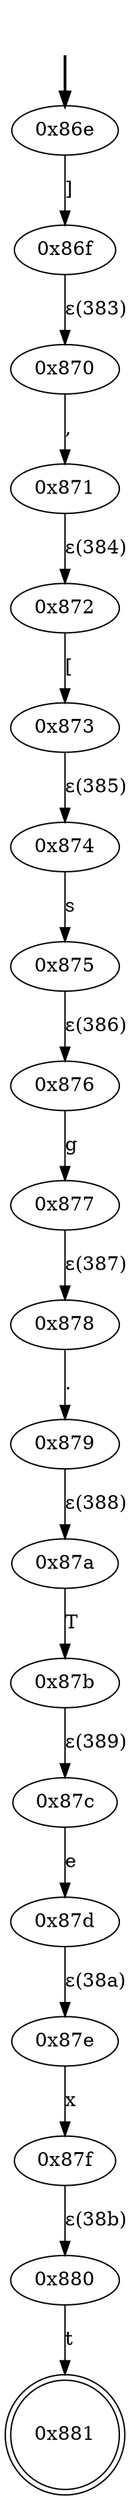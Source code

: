 digraph {
	fake [style=invisible]
	"0x86e" [root=true]
	"0x86f"
	"0x870"
	"0x871"
	"0x872"
	"0x873"
	"0x874"
	"0x875"
	"0x876"
	"0x877"
	"0x878"
	"0x879"
	"0x87a"
	"0x87b"
	"0x87c"
	"0x87d"
	"0x87e"
	"0x87f"
	"0x880"
	"0x881" [shape=doublecircle]
	fake -> "0x86e" [style=bold]
	"0x86e" -> "0x86f" [label="]"]
	"0x870" -> "0x871" [label=","]
	"0x86f" -> "0x870" [label="ε(383)"]
	"0x872" -> "0x873" [label="["]
	"0x871" -> "0x872" [label="ε(384)"]
	"0x874" -> "0x875" [label=s]
	"0x873" -> "0x874" [label="ε(385)"]
	"0x876" -> "0x877" [label=g]
	"0x875" -> "0x876" [label="ε(386)"]
	"0x878" -> "0x879" [label="."]
	"0x877" -> "0x878" [label="ε(387)"]
	"0x87a" -> "0x87b" [label=T]
	"0x879" -> "0x87a" [label="ε(388)"]
	"0x87c" -> "0x87d" [label=e]
	"0x87b" -> "0x87c" [label="ε(389)"]
	"0x87e" -> "0x87f" [label=x]
	"0x87d" -> "0x87e" [label="ε(38a)"]
	"0x880" -> "0x881" [label=t]
	"0x87f" -> "0x880" [label="ε(38b)"]
}
